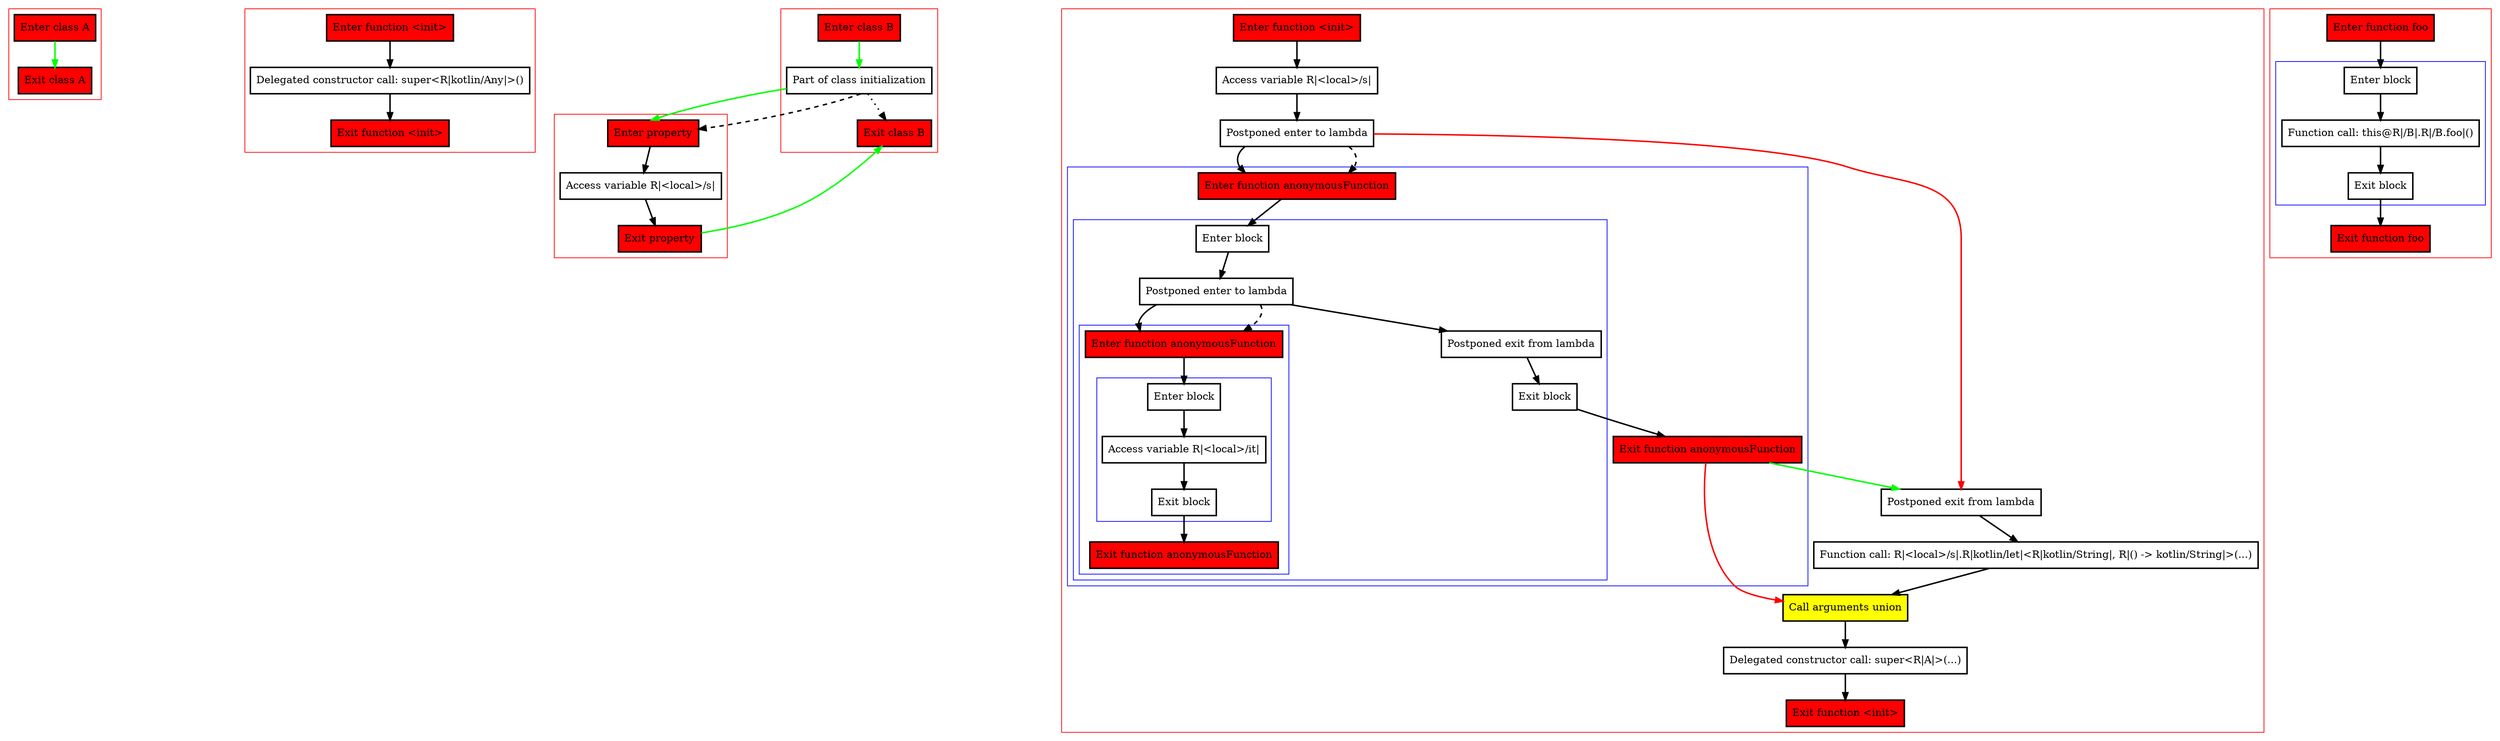 digraph postponedLambdaInConstructor_kt {
    graph [nodesep=3]
    node [shape=box penwidth=2]
    edge [penwidth=2]

    subgraph cluster_0 {
        color=red
        0 [label="Enter class A" style="filled" fillcolor=red];
        1 [label="Exit class A" style="filled" fillcolor=red];
    }
    0 -> {1} [color=green];

    subgraph cluster_1 {
        color=red
        2 [label="Enter function <init>" style="filled" fillcolor=red];
        3 [label="Delegated constructor call: super<R|kotlin/Any|>()"];
        4 [label="Exit function <init>" style="filled" fillcolor=red];
    }
    2 -> {3};
    3 -> {4};

    subgraph cluster_2 {
        color=red
        5 [label="Enter class B" style="filled" fillcolor=red];
        6 [label="Part of class initialization"];
        7 [label="Exit class B" style="filled" fillcolor=red];
    }
    5 -> {6} [color=green];
    6 -> {7} [style=dotted];
    6 -> {27} [color=green];
    6 -> {27} [style=dashed];

    subgraph cluster_3 {
        color=red
        8 [label="Enter function <init>" style="filled" fillcolor=red];
        9 [label="Access variable R|<local>/s|"];
        10 [label="Postponed enter to lambda"];
        subgraph cluster_4 {
            color=blue
            16 [label="Enter function anonymousFunction" style="filled" fillcolor=red];
            subgraph cluster_5 {
                color=blue
                17 [label="Enter block"];
                18 [label="Postponed enter to lambda"];
                subgraph cluster_6 {
                    color=blue
                    22 [label="Enter function anonymousFunction" style="filled" fillcolor=red];
                    subgraph cluster_7 {
                        color=blue
                        23 [label="Enter block"];
                        24 [label="Access variable R|<local>/it|"];
                        25 [label="Exit block"];
                    }
                    26 [label="Exit function anonymousFunction" style="filled" fillcolor=red];
                }
                19 [label="Postponed exit from lambda"];
                20 [label="Exit block"];
            }
            21 [label="Exit function anonymousFunction" style="filled" fillcolor=red];
        }
        11 [label="Postponed exit from lambda"];
        12 [label="Function call: R|<local>/s|.R|kotlin/let|<R|kotlin/String|, R|() -> kotlin/String|>(...)"];
        13 [label="Call arguments union" style="filled" fillcolor=yellow];
        14 [label="Delegated constructor call: super<R|A|>(...)"];
        15 [label="Exit function <init>" style="filled" fillcolor=red];
    }
    8 -> {9};
    9 -> {10};
    10 -> {16};
    10 -> {11} [color=red];
    10 -> {16} [style=dashed];
    11 -> {12};
    12 -> {13};
    13 -> {14};
    14 -> {15};
    16 -> {17};
    17 -> {18};
    18 -> {19 22};
    18 -> {22} [style=dashed];
    19 -> {20};
    20 -> {21};
    21 -> {13} [color=red];
    21 -> {11} [color=green];
    22 -> {23};
    23 -> {24};
    24 -> {25};
    25 -> {26};

    subgraph cluster_8 {
        color=red
        27 [label="Enter property" style="filled" fillcolor=red];
        28 [label="Access variable R|<local>/s|"];
        29 [label="Exit property" style="filled" fillcolor=red];
    }
    27 -> {28};
    28 -> {29};
    29 -> {7} [color=green];

    subgraph cluster_9 {
        color=red
        30 [label="Enter function foo" style="filled" fillcolor=red];
        subgraph cluster_10 {
            color=blue
            31 [label="Enter block"];
            32 [label="Function call: this@R|/B|.R|/B.foo|()"];
            33 [label="Exit block"];
        }
        34 [label="Exit function foo" style="filled" fillcolor=red];
    }
    30 -> {31};
    31 -> {32};
    32 -> {33};
    33 -> {34};

}
